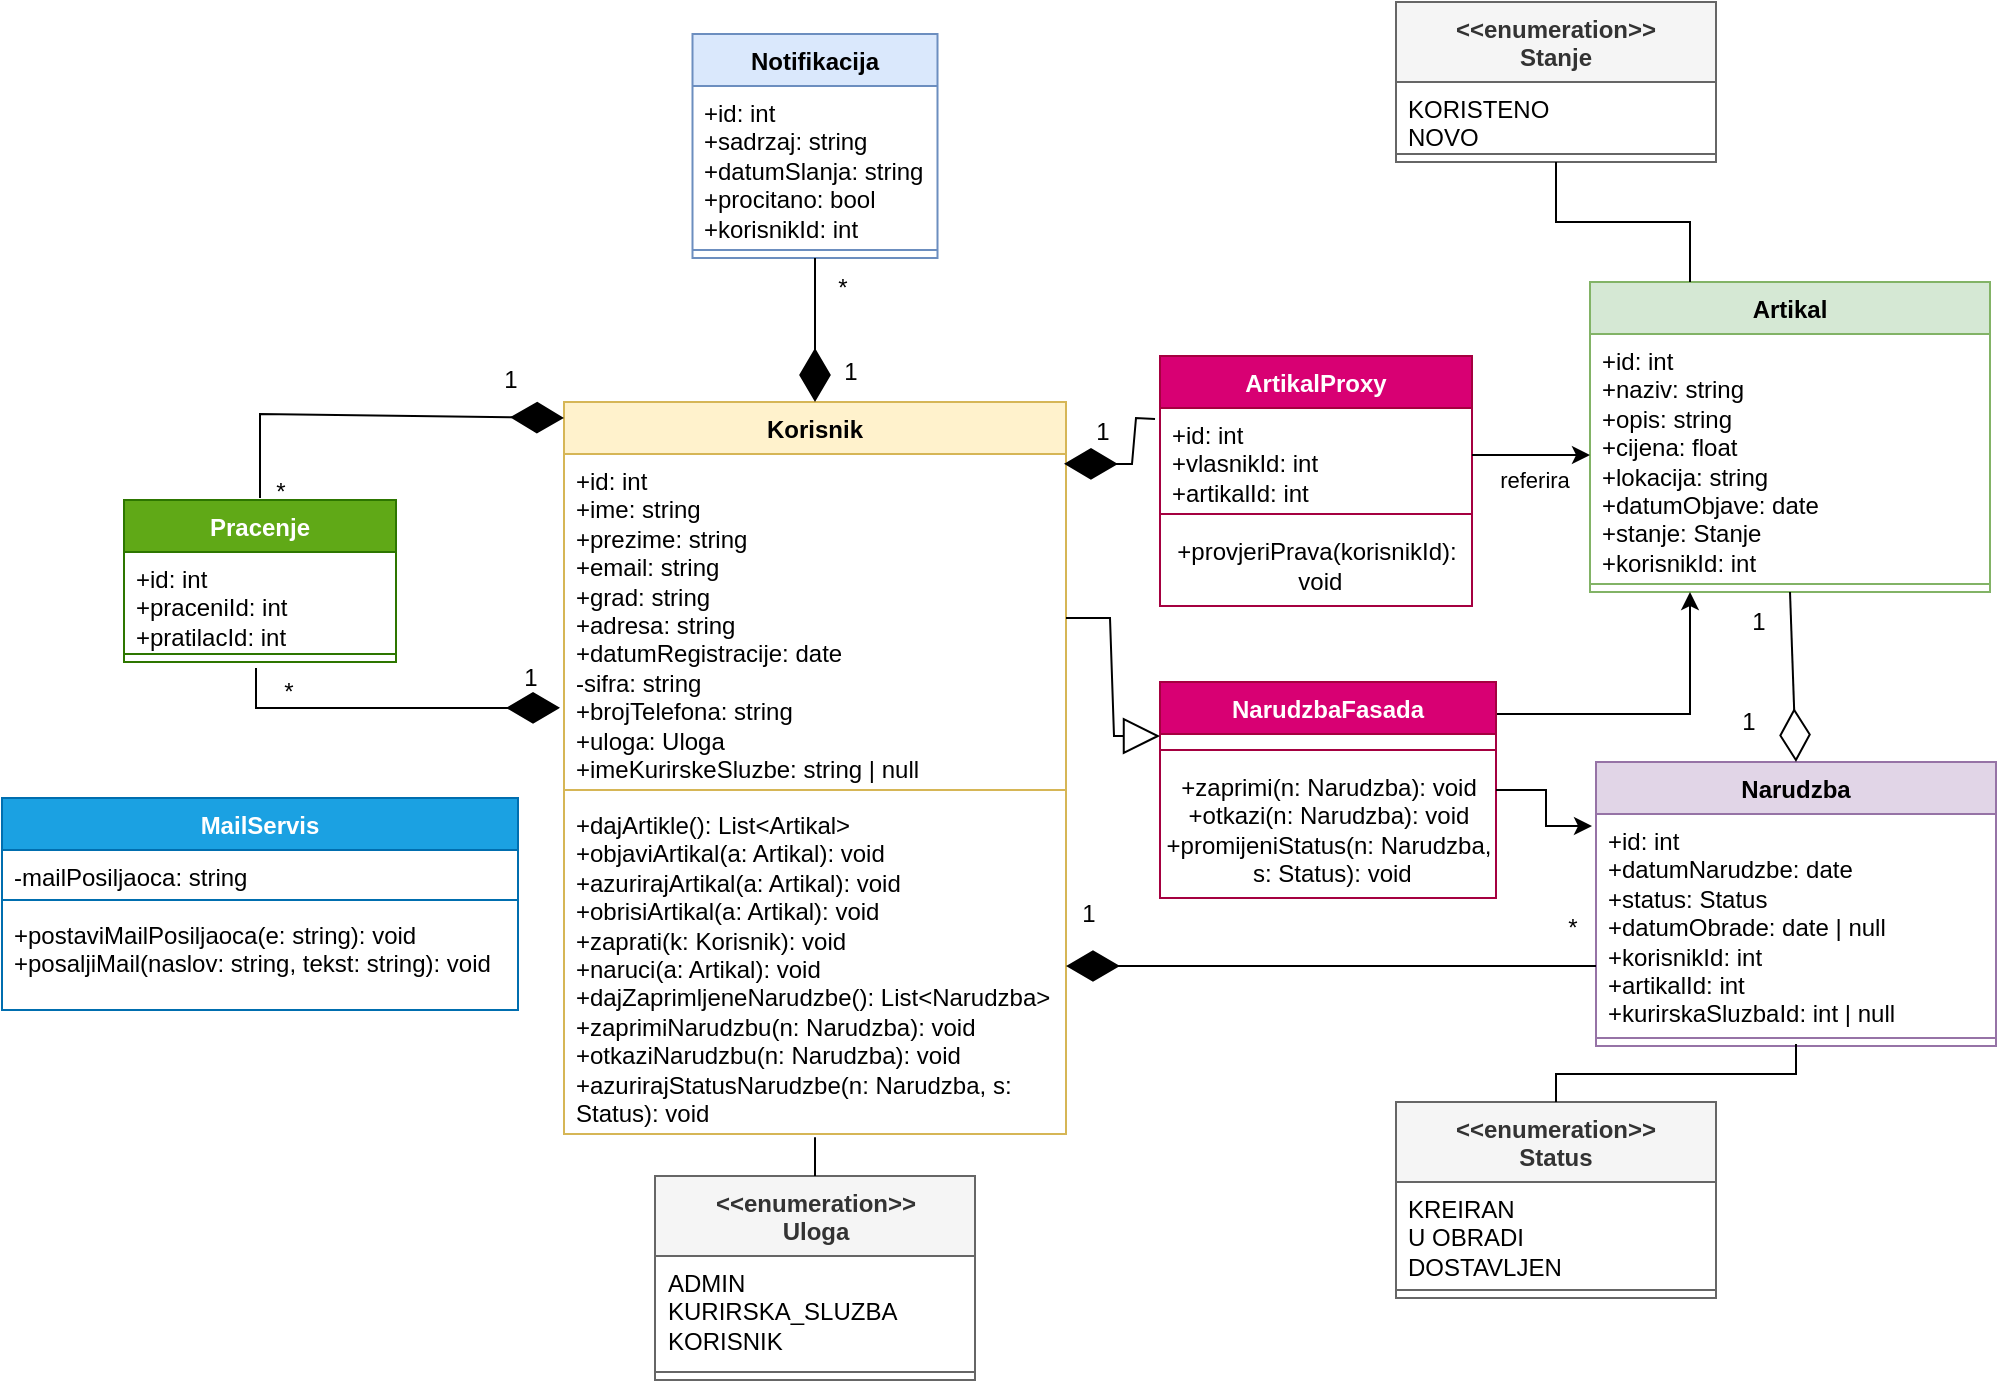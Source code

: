 <mxfile version="27.0.6">
  <diagram id="C5RBs43oDa-KdzZeNtuy" name="Page-1">
    <mxGraphModel dx="984" dy="779" grid="0" gridSize="10" guides="1" tooltips="1" connect="1" arrows="1" fold="1" page="1" pageScale="1" pageWidth="1169" pageHeight="827" math="0" shadow="0">
      <root>
        <mxCell id="WIyWlLk6GJQsqaUBKTNV-0" />
        <mxCell id="WIyWlLk6GJQsqaUBKTNV-1" parent="WIyWlLk6GJQsqaUBKTNV-0" />
        <mxCell id="6Sl3QuTrEp0qTI35l34T-0" value="Korisnik" style="swimlane;fontStyle=1;align=center;verticalAlign=top;childLayout=stackLayout;horizontal=1;startSize=26;horizontalStack=0;resizeParent=1;resizeParentMax=0;resizeLast=0;collapsible=1;marginBottom=0;whiteSpace=wrap;html=1;fillColor=#fff2cc;strokeColor=#d6b656;" parent="WIyWlLk6GJQsqaUBKTNV-1" vertex="1">
          <mxGeometry x="434" y="250" width="251" height="366" as="geometry" />
        </mxCell>
        <mxCell id="6Sl3QuTrEp0qTI35l34T-1" value="+id: int&lt;div&gt;+ime: string&lt;/div&gt;&lt;div&gt;+prezime: string&lt;/div&gt;&lt;div&gt;+email: string&lt;/div&gt;&lt;div&gt;+grad: string&lt;/div&gt;&lt;div&gt;+adresa: string&lt;/div&gt;&lt;div&gt;+datumRegistracije: date&lt;/div&gt;&lt;div&gt;-sifra: string&lt;/div&gt;&lt;div&gt;+brojTelefona: string&lt;/div&gt;&lt;div&gt;+uloga: Uloga&lt;/div&gt;&lt;div&gt;+imeKurirskeSluzbe: string | null&lt;/div&gt;" style="text;strokeColor=none;fillColor=none;align=left;verticalAlign=top;spacingLeft=4;spacingRight=4;overflow=hidden;rotatable=0;points=[[0,0.5],[1,0.5]];portConstraint=eastwest;whiteSpace=wrap;html=1;" parent="6Sl3QuTrEp0qTI35l34T-0" vertex="1">
          <mxGeometry y="26" width="251" height="164" as="geometry" />
        </mxCell>
        <mxCell id="6Sl3QuTrEp0qTI35l34T-2" value="" style="line;strokeWidth=1;fillColor=none;align=left;verticalAlign=middle;spacingTop=-1;spacingLeft=3;spacingRight=3;rotatable=0;labelPosition=right;points=[];portConstraint=eastwest;strokeColor=inherit;" parent="6Sl3QuTrEp0qTI35l34T-0" vertex="1">
          <mxGeometry y="190" width="251" height="8" as="geometry" />
        </mxCell>
        <mxCell id="6Sl3QuTrEp0qTI35l34T-3" value="+dajArtikle(): List&amp;lt;Artikal&amp;gt;&lt;div&gt;+objaviArtikal(a: Artikal): void&lt;/div&gt;&lt;div&gt;+azurirajArtikal(a: Artikal): void&lt;/div&gt;&lt;div&gt;+obrisiArtikal(a: Artikal): void&lt;br&gt;&lt;div&gt;+zaprati(k: Korisnik): void&lt;/div&gt;&lt;/div&gt;&lt;div&gt;+naruci(a: Artikal): void&lt;/div&gt;&lt;div&gt;&lt;div&gt;+dajZaprimljeneNarudzbe(): List&amp;lt;Narudzba&amp;gt;&lt;/div&gt;+zaprimiNarudzbu(n: Narudzba): void&lt;div&gt;+otkaziNarudzbu(n: Narudzba): void&lt;/div&gt;&lt;div&gt;+azurirajStatusNarudzbe(n: Narudzba, s: Status): void&lt;/div&gt;&lt;/div&gt;" style="text;strokeColor=none;fillColor=none;align=left;verticalAlign=top;spacingLeft=4;spacingRight=4;overflow=hidden;rotatable=0;points=[[0,0.5],[1,0.5]];portConstraint=eastwest;whiteSpace=wrap;html=1;" parent="6Sl3QuTrEp0qTI35l34T-0" vertex="1">
          <mxGeometry y="198" width="251" height="168" as="geometry" />
        </mxCell>
        <mxCell id="4ST3DuIqLx3w5l3ZiNcd-1" value="&lt;div&gt;&amp;lt;&amp;lt;enumeration&amp;gt;&amp;gt;&lt;/div&gt;Uloga" style="swimlane;fontStyle=1;align=center;verticalAlign=top;childLayout=stackLayout;horizontal=1;startSize=40;horizontalStack=0;resizeParent=1;resizeParentMax=0;resizeLast=0;collapsible=1;marginBottom=0;whiteSpace=wrap;html=1;fillColor=#f5f5f5;fontColor=#333333;strokeColor=#666666;" parent="WIyWlLk6GJQsqaUBKTNV-1" vertex="1">
          <mxGeometry x="479.5" y="637" width="160" height="102" as="geometry" />
        </mxCell>
        <mxCell id="4ST3DuIqLx3w5l3ZiNcd-2" value="ADMIN&lt;div&gt;KURIRSKA_SLUZBA&lt;br&gt;KORISNIK&lt;/div&gt;" style="text;strokeColor=none;fillColor=none;align=left;verticalAlign=top;spacingLeft=4;spacingRight=4;overflow=hidden;rotatable=0;points=[[0,0.5],[1,0.5]];portConstraint=eastwest;whiteSpace=wrap;html=1;" parent="4ST3DuIqLx3w5l3ZiNcd-1" vertex="1">
          <mxGeometry y="40" width="160" height="54" as="geometry" />
        </mxCell>
        <mxCell id="4ST3DuIqLx3w5l3ZiNcd-3" value="" style="line;strokeWidth=1;fillColor=none;align=left;verticalAlign=middle;spacingTop=-1;spacingLeft=3;spacingRight=3;rotatable=0;labelPosition=right;points=[];portConstraint=eastwest;strokeColor=inherit;" parent="4ST3DuIqLx3w5l3ZiNcd-1" vertex="1">
          <mxGeometry y="94" width="160" height="8" as="geometry" />
        </mxCell>
        <mxCell id="4ST3DuIqLx3w5l3ZiNcd-5" value="Artikal" style="swimlane;fontStyle=1;align=center;verticalAlign=top;childLayout=stackLayout;horizontal=1;startSize=26;horizontalStack=0;resizeParent=1;resizeParentMax=0;resizeLast=0;collapsible=1;marginBottom=0;whiteSpace=wrap;html=1;fillColor=#d5e8d4;strokeColor=#82b366;" parent="WIyWlLk6GJQsqaUBKTNV-1" vertex="1">
          <mxGeometry x="947" y="190" width="200" height="155" as="geometry" />
        </mxCell>
        <mxCell id="4ST3DuIqLx3w5l3ZiNcd-6" value="+id: int&lt;div&gt;+naziv: string&lt;/div&gt;&lt;div&gt;+opis: string&lt;/div&gt;&lt;div&gt;+cijena: float&lt;/div&gt;&lt;div&gt;+lokacija: string&lt;/div&gt;&lt;div&gt;+datumObjave: date&lt;/div&gt;&lt;div&gt;+stanje: Stanje&lt;/div&gt;&lt;div&gt;+korisnikId: int&lt;/div&gt;&lt;div&gt;&lt;br&gt;&lt;/div&gt;" style="text;strokeColor=none;fillColor=none;align=left;verticalAlign=top;spacingLeft=4;spacingRight=4;overflow=hidden;rotatable=0;points=[[0,0.5],[1,0.5]];portConstraint=eastwest;whiteSpace=wrap;html=1;" parent="4ST3DuIqLx3w5l3ZiNcd-5" vertex="1">
          <mxGeometry y="26" width="200" height="121" as="geometry" />
        </mxCell>
        <mxCell id="4ST3DuIqLx3w5l3ZiNcd-7" value="" style="line;strokeWidth=1;fillColor=none;align=left;verticalAlign=middle;spacingTop=-1;spacingLeft=3;spacingRight=3;rotatable=0;labelPosition=right;points=[];portConstraint=eastwest;strokeColor=inherit;" parent="4ST3DuIqLx3w5l3ZiNcd-5" vertex="1">
          <mxGeometry y="147" width="200" height="8" as="geometry" />
        </mxCell>
        <mxCell id="4ST3DuIqLx3w5l3ZiNcd-9" value="&lt;div&gt;&amp;lt;&amp;lt;enumeration&amp;gt;&amp;gt;&lt;/div&gt;Stanje" style="swimlane;fontStyle=1;align=center;verticalAlign=top;childLayout=stackLayout;horizontal=1;startSize=40;horizontalStack=0;resizeParent=1;resizeParentMax=0;resizeLast=0;collapsible=1;marginBottom=0;whiteSpace=wrap;html=1;fillColor=#f5f5f5;fontColor=#333333;strokeColor=#666666;" parent="WIyWlLk6GJQsqaUBKTNV-1" vertex="1">
          <mxGeometry x="850" y="50" width="160" height="80" as="geometry" />
        </mxCell>
        <mxCell id="4ST3DuIqLx3w5l3ZiNcd-10" value="KORISTENO&lt;div&gt;NOVO&lt;/div&gt;" style="text;strokeColor=none;fillColor=none;align=left;verticalAlign=top;spacingLeft=4;spacingRight=4;overflow=hidden;rotatable=0;points=[[0,0.5],[1,0.5]];portConstraint=eastwest;whiteSpace=wrap;html=1;" parent="4ST3DuIqLx3w5l3ZiNcd-9" vertex="1">
          <mxGeometry y="40" width="160" height="32" as="geometry" />
        </mxCell>
        <mxCell id="4ST3DuIqLx3w5l3ZiNcd-11" value="" style="line;strokeWidth=1;fillColor=none;align=left;verticalAlign=middle;spacingTop=-1;spacingLeft=3;spacingRight=3;rotatable=0;labelPosition=right;points=[];portConstraint=eastwest;strokeColor=inherit;" parent="4ST3DuIqLx3w5l3ZiNcd-9" vertex="1">
          <mxGeometry y="72" width="160" height="8" as="geometry" />
        </mxCell>
        <mxCell id="4ST3DuIqLx3w5l3ZiNcd-12" value="Narudzba" style="swimlane;fontStyle=1;align=center;verticalAlign=top;childLayout=stackLayout;horizontal=1;startSize=26;horizontalStack=0;resizeParent=1;resizeParentMax=0;resizeLast=0;collapsible=1;marginBottom=0;whiteSpace=wrap;html=1;fillColor=#e1d5e7;strokeColor=#9673a6;" parent="WIyWlLk6GJQsqaUBKTNV-1" vertex="1">
          <mxGeometry x="950" y="430" width="200" height="142" as="geometry" />
        </mxCell>
        <mxCell id="4ST3DuIqLx3w5l3ZiNcd-13" value="+id: int&lt;div&gt;+datumNarudzbe: date&lt;/div&gt;&lt;div&gt;+status: Status&lt;/div&gt;&lt;div&gt;+datumObrade: date | null&lt;/div&gt;&lt;div&gt;+korisnikId: int&lt;/div&gt;&lt;div&gt;+artikalId: int&lt;/div&gt;&lt;div&gt;+kurirskaSluzbaId: int | null&lt;/div&gt;" style="text;strokeColor=none;fillColor=none;align=left;verticalAlign=top;spacingLeft=4;spacingRight=4;overflow=hidden;rotatable=0;points=[[0,0.5],[1,0.5]];portConstraint=eastwest;whiteSpace=wrap;html=1;" parent="4ST3DuIqLx3w5l3ZiNcd-12" vertex="1">
          <mxGeometry y="26" width="200" height="108" as="geometry" />
        </mxCell>
        <mxCell id="4ST3DuIqLx3w5l3ZiNcd-14" value="" style="line;strokeWidth=1;fillColor=none;align=left;verticalAlign=middle;spacingTop=-1;spacingLeft=3;spacingRight=3;rotatable=0;labelPosition=right;points=[];portConstraint=eastwest;strokeColor=inherit;" parent="4ST3DuIqLx3w5l3ZiNcd-12" vertex="1">
          <mxGeometry y="134" width="200" height="8" as="geometry" />
        </mxCell>
        <mxCell id="4ST3DuIqLx3w5l3ZiNcd-15" value="&lt;div&gt;&amp;lt;&amp;lt;enumeration&amp;gt;&amp;gt;&lt;/div&gt;Status" style="swimlane;fontStyle=1;align=center;verticalAlign=top;childLayout=stackLayout;horizontal=1;startSize=40;horizontalStack=0;resizeParent=1;resizeParentMax=0;resizeLast=0;collapsible=1;marginBottom=0;whiteSpace=wrap;html=1;fillColor=#f5f5f5;fontColor=#333333;strokeColor=#666666;" parent="WIyWlLk6GJQsqaUBKTNV-1" vertex="1">
          <mxGeometry x="850" y="600" width="160" height="98" as="geometry" />
        </mxCell>
        <mxCell id="4ST3DuIqLx3w5l3ZiNcd-16" value="KREIRAN&lt;br&gt;U OBRADI&lt;div&gt;DOSTAVLJEN&lt;/div&gt;" style="text;strokeColor=none;fillColor=none;align=left;verticalAlign=top;spacingLeft=4;spacingRight=4;overflow=hidden;rotatable=0;points=[[0,0.5],[1,0.5]];portConstraint=eastwest;whiteSpace=wrap;html=1;" parent="4ST3DuIqLx3w5l3ZiNcd-15" vertex="1">
          <mxGeometry y="40" width="160" height="50" as="geometry" />
        </mxCell>
        <mxCell id="4ST3DuIqLx3w5l3ZiNcd-17" value="" style="line;strokeWidth=1;fillColor=none;align=left;verticalAlign=middle;spacingTop=-1;spacingLeft=3;spacingRight=3;rotatable=0;labelPosition=right;points=[];portConstraint=eastwest;strokeColor=inherit;" parent="4ST3DuIqLx3w5l3ZiNcd-15" vertex="1">
          <mxGeometry y="90" width="160" height="8" as="geometry" />
        </mxCell>
        <mxCell id="4ST3DuIqLx3w5l3ZiNcd-21" value="Notifikacija" style="swimlane;fontStyle=1;align=center;verticalAlign=top;childLayout=stackLayout;horizontal=1;startSize=26;horizontalStack=0;resizeParent=1;resizeParentMax=0;resizeLast=0;collapsible=1;marginBottom=0;whiteSpace=wrap;html=1;fillColor=#dae8fc;strokeColor=#6c8ebf;" parent="WIyWlLk6GJQsqaUBKTNV-1" vertex="1">
          <mxGeometry x="498.25" y="66" width="122.5" height="112" as="geometry" />
        </mxCell>
        <mxCell id="4ST3DuIqLx3w5l3ZiNcd-22" value="&lt;div&gt;+id: int&lt;/div&gt;&lt;div&gt;+sadrzaj: string&lt;/div&gt;&lt;div&gt;+datumSlanja: string&lt;/div&gt;&lt;div&gt;+procitano: bool&lt;/div&gt;&lt;div&gt;+korisnikId: int&lt;/div&gt;" style="text;strokeColor=none;fillColor=none;align=left;verticalAlign=top;spacingLeft=4;spacingRight=4;overflow=hidden;rotatable=0;points=[[0,0.5],[1,0.5]];portConstraint=eastwest;whiteSpace=wrap;html=1;" parent="4ST3DuIqLx3w5l3ZiNcd-21" vertex="1">
          <mxGeometry y="26" width="122.5" height="78" as="geometry" />
        </mxCell>
        <mxCell id="4ST3DuIqLx3w5l3ZiNcd-23" value="" style="line;strokeWidth=1;fillColor=none;align=left;verticalAlign=middle;spacingTop=-1;spacingLeft=3;spacingRight=3;rotatable=0;labelPosition=right;points=[];portConstraint=eastwest;strokeColor=inherit;" parent="4ST3DuIqLx3w5l3ZiNcd-21" vertex="1">
          <mxGeometry y="104" width="122.5" height="8" as="geometry" />
        </mxCell>
        <mxCell id="4ST3DuIqLx3w5l3ZiNcd-43" value="" style="endArrow=diamondThin;endFill=1;endSize=24;html=1;rounded=0;entryX=0.5;entryY=0;entryDx=0;entryDy=0;exitX=0.5;exitY=1;exitDx=0;exitDy=0;" parent="WIyWlLk6GJQsqaUBKTNV-1" source="4ST3DuIqLx3w5l3ZiNcd-21" target="6Sl3QuTrEp0qTI35l34T-0" edge="1">
          <mxGeometry width="160" relative="1" as="geometry">
            <mxPoint x="350" y="220" as="sourcePoint" />
            <mxPoint x="510" y="220" as="targetPoint" />
          </mxGeometry>
        </mxCell>
        <mxCell id="4ST3DuIqLx3w5l3ZiNcd-44" value="1" style="text;html=1;align=center;verticalAlign=middle;resizable=0;points=[];autosize=1;strokeColor=none;fillColor=none;" parent="WIyWlLk6GJQsqaUBKTNV-1" vertex="1">
          <mxGeometry x="562" y="220" width="30" height="30" as="geometry" />
        </mxCell>
        <mxCell id="4ST3DuIqLx3w5l3ZiNcd-45" value="*" style="text;html=1;align=center;verticalAlign=middle;resizable=0;points=[];autosize=1;strokeColor=none;fillColor=none;" parent="WIyWlLk6GJQsqaUBKTNV-1" vertex="1">
          <mxGeometry x="558" y="178" width="30" height="30" as="geometry" />
        </mxCell>
        <mxCell id="4ST3DuIqLx3w5l3ZiNcd-46" value="" style="endArrow=none;html=1;edgeStyle=orthogonalEdgeStyle;rounded=0;entryX=0.5;entryY=0;entryDx=0;entryDy=0;exitX=0.5;exitY=1.01;exitDx=0;exitDy=0;exitPerimeter=0;" parent="WIyWlLk6GJQsqaUBKTNV-1" source="6Sl3QuTrEp0qTI35l34T-3" target="4ST3DuIqLx3w5l3ZiNcd-1" edge="1">
          <mxGeometry relative="1" as="geometry">
            <mxPoint x="585" y="570" as="sourcePoint" />
            <mxPoint x="810" y="610" as="targetPoint" />
          </mxGeometry>
        </mxCell>
        <mxCell id="4ST3DuIqLx3w5l3ZiNcd-49" value="" style="endArrow=none;html=1;edgeStyle=orthogonalEdgeStyle;rounded=0;entryX=0.5;entryY=0;entryDx=0;entryDy=0;exitX=0.5;exitY=0.875;exitDx=0;exitDy=0;exitPerimeter=0;" parent="WIyWlLk6GJQsqaUBKTNV-1" source="4ST3DuIqLx3w5l3ZiNcd-14" target="4ST3DuIqLx3w5l3ZiNcd-15" edge="1">
          <mxGeometry relative="1" as="geometry">
            <mxPoint x="930" y="560" as="sourcePoint" />
            <mxPoint x="595" y="610" as="targetPoint" />
            <Array as="points" />
          </mxGeometry>
        </mxCell>
        <mxCell id="4ST3DuIqLx3w5l3ZiNcd-51" value="" style="endArrow=diamondThin;endFill=1;endSize=24;html=1;rounded=0;entryX=0.996;entryY=0.03;entryDx=0;entryDy=0;entryPerimeter=0;exitX=-0.016;exitY=0.117;exitDx=0;exitDy=0;exitPerimeter=0;" parent="WIyWlLk6GJQsqaUBKTNV-1" source="qVpA6ZAiq_xvzmip6l7L-1" target="6Sl3QuTrEp0qTI35l34T-1" edge="1">
          <mxGeometry width="160" relative="1" as="geometry">
            <mxPoint x="800" y="280" as="sourcePoint" />
            <mxPoint x="920" y="350" as="targetPoint" />
            <Array as="points">
              <mxPoint x="720" y="258" />
              <mxPoint x="718" y="281" />
            </Array>
          </mxGeometry>
        </mxCell>
        <mxCell id="4ST3DuIqLx3w5l3ZiNcd-52" value="1" style="text;html=1;align=center;verticalAlign=middle;resizable=0;points=[];autosize=1;strokeColor=none;fillColor=none;" parent="WIyWlLk6GJQsqaUBKTNV-1" vertex="1">
          <mxGeometry x="688" y="250" width="30" height="30" as="geometry" />
        </mxCell>
        <mxCell id="4ST3DuIqLx3w5l3ZiNcd-53" value="*" style="text;html=1;align=center;verticalAlign=middle;resizable=0;points=[];autosize=1;strokeColor=none;fillColor=none;" parent="WIyWlLk6GJQsqaUBKTNV-1" vertex="1">
          <mxGeometry x="724" y="231" width="30" height="30" as="geometry" />
        </mxCell>
        <mxCell id="4ST3DuIqLx3w5l3ZiNcd-54" value="" style="endArrow=none;html=1;edgeStyle=orthogonalEdgeStyle;rounded=0;exitX=0.5;exitY=1;exitDx=0;exitDy=0;entryX=0.25;entryY=0;entryDx=0;entryDy=0;" parent="WIyWlLk6GJQsqaUBKTNV-1" source="4ST3DuIqLx3w5l3ZiNcd-9" edge="1" target="4ST3DuIqLx3w5l3ZiNcd-5">
          <mxGeometry relative="1" as="geometry">
            <mxPoint x="940" y="567" as="sourcePoint" />
            <mxPoint x="1000" y="184" as="targetPoint" />
            <Array as="points" />
          </mxGeometry>
        </mxCell>
        <mxCell id="4ST3DuIqLx3w5l3ZiNcd-58" value="" style="endArrow=diamondThin;endFill=1;endSize=24;html=1;rounded=0;exitX=0;exitY=0.704;exitDx=0;exitDy=0;entryX=1;entryY=0.5;entryDx=0;entryDy=0;exitPerimeter=0;" parent="WIyWlLk6GJQsqaUBKTNV-1" source="4ST3DuIqLx3w5l3ZiNcd-13" edge="1" target="6Sl3QuTrEp0qTI35l34T-3">
          <mxGeometry width="160" relative="1" as="geometry">
            <mxPoint x="840" y="251" as="sourcePoint" />
            <mxPoint x="686" y="446" as="targetPoint" />
            <Array as="points">
              <mxPoint x="854" y="532" />
              <mxPoint x="793" y="532" />
            </Array>
          </mxGeometry>
        </mxCell>
        <mxCell id="4ST3DuIqLx3w5l3ZiNcd-59" value="1" style="text;html=1;align=center;verticalAlign=middle;resizable=0;points=[];autosize=1;strokeColor=none;fillColor=none;" parent="WIyWlLk6GJQsqaUBKTNV-1" vertex="1">
          <mxGeometry x="681" y="491" width="30" height="30" as="geometry" />
        </mxCell>
        <mxCell id="4ST3DuIqLx3w5l3ZiNcd-60" value="*" style="text;html=1;align=center;verticalAlign=middle;resizable=0;points=[];autosize=1;strokeColor=none;fillColor=none;" parent="WIyWlLk6GJQsqaUBKTNV-1" vertex="1">
          <mxGeometry x="923" y="498" width="30" height="30" as="geometry" />
        </mxCell>
        <mxCell id="4ST3DuIqLx3w5l3ZiNcd-71" value="" style="endArrow=diamondThin;endFill=0;endSize=24;html=1;rounded=0;entryX=0.5;entryY=0;entryDx=0;entryDy=0;exitX=0.5;exitY=1;exitDx=0;exitDy=0;" parent="WIyWlLk6GJQsqaUBKTNV-1" source="4ST3DuIqLx3w5l3ZiNcd-5" target="4ST3DuIqLx3w5l3ZiNcd-12" edge="1">
          <mxGeometry width="160" relative="1" as="geometry">
            <mxPoint x="785" y="371" as="sourcePoint" />
            <mxPoint x="945" y="371" as="targetPoint" />
          </mxGeometry>
        </mxCell>
        <mxCell id="4ST3DuIqLx3w5l3ZiNcd-72" value="1" style="text;html=1;align=center;verticalAlign=middle;resizable=0;points=[];autosize=1;strokeColor=none;fillColor=none;" parent="WIyWlLk6GJQsqaUBKTNV-1" vertex="1">
          <mxGeometry x="1013" y="397" width="25" height="26" as="geometry" />
        </mxCell>
        <mxCell id="4ST3DuIqLx3w5l3ZiNcd-73" value="1" style="text;html=1;align=center;verticalAlign=middle;resizable=0;points=[];autosize=1;strokeColor=none;fillColor=none;" parent="WIyWlLk6GJQsqaUBKTNV-1" vertex="1">
          <mxGeometry x="1018" y="347" width="25" height="26" as="geometry" />
        </mxCell>
        <mxCell id="4ST3DuIqLx3w5l3ZiNcd-77" value="MailServis" style="swimlane;fontStyle=1;align=center;verticalAlign=top;childLayout=stackLayout;horizontal=1;startSize=26;horizontalStack=0;resizeParent=1;resizeParentMax=0;resizeLast=0;collapsible=1;marginBottom=0;whiteSpace=wrap;html=1;fillColor=#1ba1e2;strokeColor=#006EAF;fontColor=#ffffff;" parent="WIyWlLk6GJQsqaUBKTNV-1" vertex="1">
          <mxGeometry x="153" y="448" width="258" height="106" as="geometry">
            <mxRectangle x="116" y="602" width="90" height="26" as="alternateBounds" />
          </mxGeometry>
        </mxCell>
        <mxCell id="4ST3DuIqLx3w5l3ZiNcd-78" value="-mailPosiljaoca: string" style="text;strokeColor=none;fillColor=none;align=left;verticalAlign=top;spacingLeft=4;spacingRight=4;overflow=hidden;rotatable=0;points=[[0,0.5],[1,0.5]];portConstraint=eastwest;whiteSpace=wrap;html=1;" parent="4ST3DuIqLx3w5l3ZiNcd-77" vertex="1">
          <mxGeometry y="26" width="258" height="21" as="geometry" />
        </mxCell>
        <mxCell id="4ST3DuIqLx3w5l3ZiNcd-79" value="" style="line;strokeWidth=1;fillColor=none;align=left;verticalAlign=middle;spacingTop=-1;spacingLeft=3;spacingRight=3;rotatable=0;labelPosition=right;points=[];portConstraint=eastwest;strokeColor=inherit;" parent="4ST3DuIqLx3w5l3ZiNcd-77" vertex="1">
          <mxGeometry y="47" width="258" height="8" as="geometry" />
        </mxCell>
        <mxCell id="4ST3DuIqLx3w5l3ZiNcd-80" value="+postaviMailPosiljaoca(e: string): void&lt;div&gt;+posaljiMail(naslov: string, tekst: string): void&lt;/div&gt;" style="text;strokeColor=none;fillColor=none;align=left;verticalAlign=top;spacingLeft=4;spacingRight=4;overflow=hidden;rotatable=0;points=[[0,0.5],[1,0.5]];portConstraint=eastwest;whiteSpace=wrap;html=1;" parent="4ST3DuIqLx3w5l3ZiNcd-77" vertex="1">
          <mxGeometry y="55" width="258" height="51" as="geometry" />
        </mxCell>
        <mxCell id="vJtWhq8was5n6sglpwUW-1" value="Pracenje" style="swimlane;fontStyle=1;align=center;verticalAlign=top;childLayout=stackLayout;horizontal=1;startSize=26;horizontalStack=0;resizeParent=1;resizeParentMax=0;resizeLast=0;collapsible=1;marginBottom=0;whiteSpace=wrap;html=1;fillColor=#60a917;strokeColor=#2D7600;fontColor=#ffffff;" parent="WIyWlLk6GJQsqaUBKTNV-1" vertex="1">
          <mxGeometry x="214" y="299" width="136" height="81" as="geometry">
            <mxRectangle x="116" y="602" width="90" height="26" as="alternateBounds" />
          </mxGeometry>
        </mxCell>
        <mxCell id="vJtWhq8was5n6sglpwUW-2" value="&lt;div&gt;+id: int&lt;/div&gt;+praceniId: int&lt;div&gt;+pratilacId: int&lt;/div&gt;" style="text;strokeColor=none;fillColor=none;align=left;verticalAlign=top;spacingLeft=4;spacingRight=4;overflow=hidden;rotatable=0;points=[[0,0.5],[1,0.5]];portConstraint=eastwest;whiteSpace=wrap;html=1;" parent="vJtWhq8was5n6sglpwUW-1" vertex="1">
          <mxGeometry y="26" width="136" height="47" as="geometry" />
        </mxCell>
        <mxCell id="vJtWhq8was5n6sglpwUW-3" value="" style="line;strokeWidth=1;fillColor=none;align=left;verticalAlign=middle;spacingTop=-1;spacingLeft=3;spacingRight=3;rotatable=0;labelPosition=right;points=[];portConstraint=eastwest;strokeColor=inherit;" parent="vJtWhq8was5n6sglpwUW-1" vertex="1">
          <mxGeometry y="73" width="136" height="8" as="geometry" />
        </mxCell>
        <mxCell id="vJtWhq8was5n6sglpwUW-5" value="" style="endArrow=diamondThin;endFill=1;endSize=24;html=1;rounded=0;" parent="WIyWlLk6GJQsqaUBKTNV-1" edge="1">
          <mxGeometry width="160" relative="1" as="geometry">
            <mxPoint x="282" y="298" as="sourcePoint" />
            <mxPoint x="434" y="258" as="targetPoint" />
            <Array as="points">
              <mxPoint x="282" y="256" />
            </Array>
          </mxGeometry>
        </mxCell>
        <mxCell id="vJtWhq8was5n6sglpwUW-6" value="1" style="text;html=1;align=center;verticalAlign=middle;resizable=0;points=[];autosize=1;strokeColor=none;fillColor=none;" parent="WIyWlLk6GJQsqaUBKTNV-1" vertex="1">
          <mxGeometry x="392" y="224" width="30" height="30" as="geometry" />
        </mxCell>
        <mxCell id="vJtWhq8was5n6sglpwUW-7" value="*" style="text;html=1;align=center;verticalAlign=middle;resizable=0;points=[];autosize=1;strokeColor=none;fillColor=none;" parent="WIyWlLk6GJQsqaUBKTNV-1" vertex="1">
          <mxGeometry x="277" y="280" width="30" height="30" as="geometry" />
        </mxCell>
        <mxCell id="vJtWhq8was5n6sglpwUW-8" value="" style="endArrow=diamondThin;endFill=1;endSize=24;html=1;rounded=0;entryX=-0.008;entryY=0.774;entryDx=0;entryDy=0;entryPerimeter=0;" parent="WIyWlLk6GJQsqaUBKTNV-1" target="6Sl3QuTrEp0qTI35l34T-1" edge="1">
          <mxGeometry width="160" relative="1" as="geometry">
            <mxPoint x="280" y="383" as="sourcePoint" />
            <mxPoint x="435" y="399" as="targetPoint" />
            <Array as="points">
              <mxPoint x="280" y="403" />
            </Array>
          </mxGeometry>
        </mxCell>
        <mxCell id="vJtWhq8was5n6sglpwUW-9" value="1" style="text;html=1;align=center;verticalAlign=middle;resizable=0;points=[];autosize=1;strokeColor=none;fillColor=none;" parent="WIyWlLk6GJQsqaUBKTNV-1" vertex="1">
          <mxGeometry x="402" y="373" width="30" height="30" as="geometry" />
        </mxCell>
        <mxCell id="vJtWhq8was5n6sglpwUW-10" value="*" style="text;html=1;align=center;verticalAlign=middle;resizable=0;points=[];autosize=1;strokeColor=none;fillColor=none;" parent="WIyWlLk6GJQsqaUBKTNV-1" vertex="1">
          <mxGeometry x="281" y="380" width="30" height="30" as="geometry" />
        </mxCell>
        <mxCell id="qVpA6ZAiq_xvzmip6l7L-0" value="ArtikalProxy" style="swimlane;fontStyle=1;align=center;verticalAlign=top;childLayout=stackLayout;horizontal=1;startSize=26;horizontalStack=0;resizeParent=1;resizeParentMax=0;resizeLast=0;collapsible=1;marginBottom=0;whiteSpace=wrap;html=1;fillColor=#d80073;strokeColor=#A50040;fontColor=#ffffff;" vertex="1" parent="WIyWlLk6GJQsqaUBKTNV-1">
          <mxGeometry x="732" y="227" width="156" height="125" as="geometry" />
        </mxCell>
        <mxCell id="qVpA6ZAiq_xvzmip6l7L-1" value="+id: int&lt;div&gt;+vlasnikId: int&lt;/div&gt;&lt;div&gt;+artikalId: int&lt;br&gt;&lt;div&gt;&lt;br&gt;&lt;/div&gt;&lt;/div&gt;" style="text;strokeColor=none;fillColor=none;align=left;verticalAlign=top;spacingLeft=4;spacingRight=4;overflow=hidden;rotatable=0;points=[[0,0.5],[1,0.5]];portConstraint=eastwest;whiteSpace=wrap;html=1;" vertex="1" parent="qVpA6ZAiq_xvzmip6l7L-0">
          <mxGeometry y="26" width="156" height="47" as="geometry" />
        </mxCell>
        <mxCell id="qVpA6ZAiq_xvzmip6l7L-2" value="" style="line;strokeWidth=1;fillColor=none;align=left;verticalAlign=middle;spacingTop=-1;spacingLeft=3;spacingRight=3;rotatable=0;labelPosition=right;points=[];portConstraint=eastwest;strokeColor=inherit;" vertex="1" parent="qVpA6ZAiq_xvzmip6l7L-0">
          <mxGeometry y="73" width="156" height="12" as="geometry" />
        </mxCell>
        <mxCell id="qVpA6ZAiq_xvzmip6l7L-4" value="+provjeriPrava(korisnikId):&lt;div&gt;&amp;nbsp;void&lt;/div&gt;" style="text;html=1;align=center;verticalAlign=middle;resizable=0;points=[];autosize=1;strokeColor=none;fillColor=none;" vertex="1" parent="qVpA6ZAiq_xvzmip6l7L-0">
          <mxGeometry y="85" width="156" height="40" as="geometry" />
        </mxCell>
        <mxCell id="qVpA6ZAiq_xvzmip6l7L-5" style="edgeStyle=orthogonalEdgeStyle;rounded=0;orthogonalLoop=1;jettySize=auto;html=1;exitX=1;exitY=0.5;exitDx=0;exitDy=0;entryX=0;entryY=0.5;entryDx=0;entryDy=0;" edge="1" parent="WIyWlLk6GJQsqaUBKTNV-1" source="qVpA6ZAiq_xvzmip6l7L-1" target="4ST3DuIqLx3w5l3ZiNcd-6">
          <mxGeometry relative="1" as="geometry" />
        </mxCell>
        <mxCell id="qVpA6ZAiq_xvzmip6l7L-6" value="referira" style="edgeLabel;html=1;align=center;verticalAlign=middle;resizable=0;points=[];" vertex="1" connectable="0" parent="qVpA6ZAiq_xvzmip6l7L-5">
          <mxGeometry x="0.059" y="-2" relative="1" as="geometry">
            <mxPoint y="10" as="offset" />
          </mxGeometry>
        </mxCell>
        <mxCell id="qVpA6ZAiq_xvzmip6l7L-24" style="edgeStyle=orthogonalEdgeStyle;rounded=0;orthogonalLoop=1;jettySize=auto;html=1;exitX=1;exitY=0;exitDx=0;exitDy=0;entryX=0.25;entryY=1;entryDx=0;entryDy=0;" edge="1" parent="WIyWlLk6GJQsqaUBKTNV-1" source="qVpA6ZAiq_xvzmip6l7L-20" target="4ST3DuIqLx3w5l3ZiNcd-5">
          <mxGeometry relative="1" as="geometry">
            <Array as="points">
              <mxPoint x="900" y="406" />
              <mxPoint x="997" y="406" />
            </Array>
          </mxGeometry>
        </mxCell>
        <mxCell id="qVpA6ZAiq_xvzmip6l7L-20" value="NarudzbaFasada" style="swimlane;fontStyle=1;align=center;verticalAlign=top;childLayout=stackLayout;horizontal=1;startSize=26;horizontalStack=0;resizeParent=1;resizeParentMax=0;resizeLast=0;collapsible=1;marginBottom=0;whiteSpace=wrap;html=1;fillColor=#d80073;strokeColor=#A50040;fontColor=#ffffff;" vertex="1" parent="WIyWlLk6GJQsqaUBKTNV-1">
          <mxGeometry x="732" y="390" width="168" height="108" as="geometry" />
        </mxCell>
        <mxCell id="qVpA6ZAiq_xvzmip6l7L-21" value="&lt;div&gt;&lt;div&gt;&lt;br&gt;&lt;/div&gt;&lt;/div&gt;" style="text;strokeColor=none;fillColor=none;align=left;verticalAlign=top;spacingLeft=4;spacingRight=4;overflow=hidden;rotatable=0;points=[[0,0.5],[1,0.5]];portConstraint=eastwest;whiteSpace=wrap;html=1;" vertex="1" parent="qVpA6ZAiq_xvzmip6l7L-20">
          <mxGeometry y="26" width="168" height="2" as="geometry" />
        </mxCell>
        <mxCell id="qVpA6ZAiq_xvzmip6l7L-22" value="" style="line;strokeWidth=1;fillColor=none;align=left;verticalAlign=middle;spacingTop=-1;spacingLeft=3;spacingRight=3;rotatable=0;labelPosition=right;points=[];portConstraint=eastwest;strokeColor=inherit;" vertex="1" parent="qVpA6ZAiq_xvzmip6l7L-20">
          <mxGeometry y="28" width="168" height="12" as="geometry" />
        </mxCell>
        <mxCell id="qVpA6ZAiq_xvzmip6l7L-23" value="+zaprimi(n: Narudzba): void&lt;div&gt;&lt;div&gt;+otkazi(n: Narudzba): void&lt;/div&gt;&lt;/div&gt;&lt;div&gt;+promijeniStatus(n: Narudzba,&lt;/div&gt;&lt;div&gt;&amp;nbsp;s: Status): void&lt;/div&gt;" style="text;html=1;align=center;verticalAlign=middle;resizable=0;points=[];autosize=1;strokeColor=none;fillColor=none;" vertex="1" parent="qVpA6ZAiq_xvzmip6l7L-20">
          <mxGeometry y="40" width="168" height="68" as="geometry" />
        </mxCell>
        <mxCell id="qVpA6ZAiq_xvzmip6l7L-25" style="edgeStyle=orthogonalEdgeStyle;rounded=0;orthogonalLoop=1;jettySize=auto;html=1;entryX=-0.01;entryY=0.056;entryDx=0;entryDy=0;entryPerimeter=0;" edge="1" parent="WIyWlLk6GJQsqaUBKTNV-1" source="qVpA6ZAiq_xvzmip6l7L-20" target="4ST3DuIqLx3w5l3ZiNcd-13">
          <mxGeometry relative="1" as="geometry" />
        </mxCell>
        <mxCell id="qVpA6ZAiq_xvzmip6l7L-26" value="" style="endArrow=block;endSize=16;endFill=0;html=1;rounded=0;exitX=1;exitY=0.5;exitDx=0;exitDy=0;entryX=0;entryY=0.5;entryDx=0;entryDy=0;" edge="1" parent="WIyWlLk6GJQsqaUBKTNV-1" source="6Sl3QuTrEp0qTI35l34T-1" target="qVpA6ZAiq_xvzmip6l7L-21">
          <mxGeometry x="0.007" width="160" relative="1" as="geometry">
            <mxPoint x="701" y="442" as="sourcePoint" />
            <mxPoint x="861" y="442" as="targetPoint" />
            <Array as="points">
              <mxPoint x="707" y="358" />
              <mxPoint x="709" y="417" />
            </Array>
            <mxPoint as="offset" />
          </mxGeometry>
        </mxCell>
      </root>
    </mxGraphModel>
  </diagram>
</mxfile>
